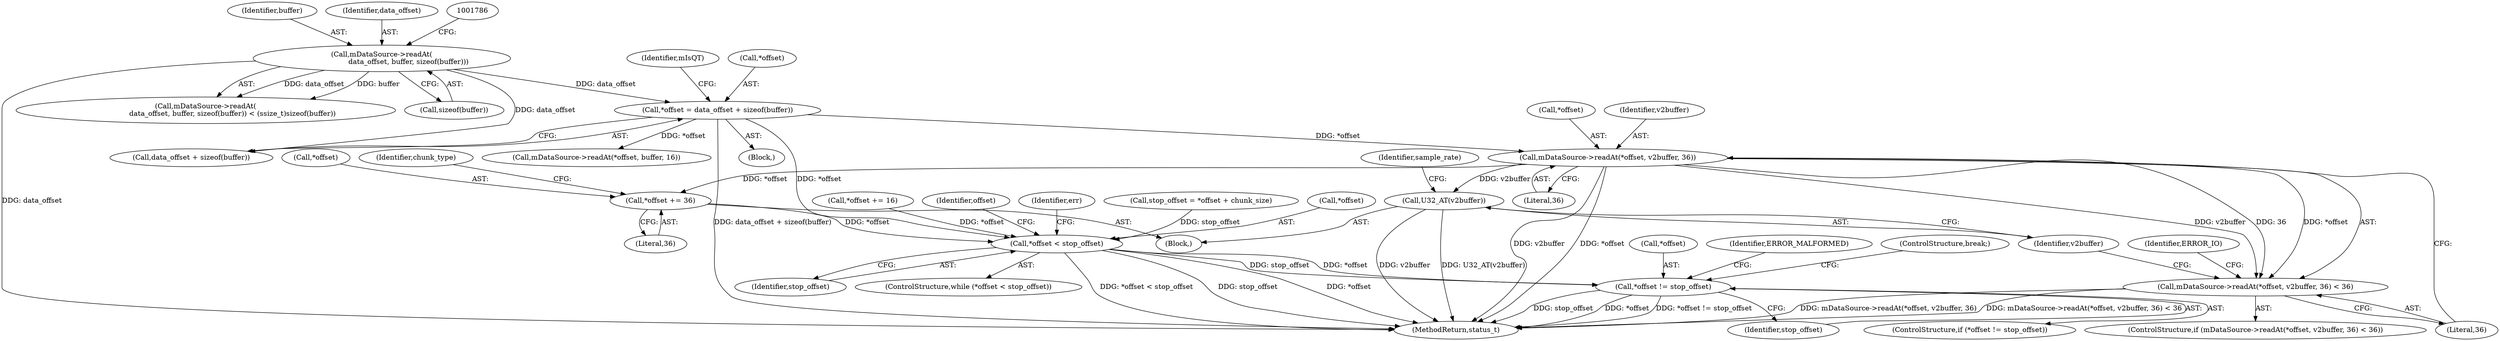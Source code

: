 digraph "0_Android_8a3a2f6ea7defe1a81bb32b3c9f3537f84749b9d@API" {
"1001911" [label="(Call,mDataSource->readAt(*offset, v2buffer, 36))"];
"1001847" [label="(Call,*offset = data_offset + sizeof(buffer))"];
"1001780" [label="(Call,mDataSource->readAt(\n                        data_offset, buffer, sizeof(buffer)))"];
"1001910" [label="(Call,mDataSource->readAt(*offset, v2buffer, 36) < 36)"];
"1001920" [label="(Call,U32_AT(v2buffer))"];
"1001967" [label="(Call,*offset += 36)"];
"1002003" [label="(Call,*offset < stop_offset)"];
"1002024" [label="(Call,*offset != stop_offset)"];
"1001872" [label="(Call,mDataSource->readAt(*offset, buffer, 16))"];
"1001915" [label="(Literal,36)"];
"1001973" [label="(Identifier,chunk_type)"];
"1002027" [label="(Identifier,stop_offset)"];
"1002010" [label="(Identifier,err)"];
"1001921" [label="(Identifier,v2buffer)"];
"1001920" [label="(Call,U32_AT(v2buffer))"];
"1001910" [label="(Call,mDataSource->readAt(*offset, v2buffer, 36) < 36)"];
"1001970" [label="(Literal,36)"];
"1002003" [label="(Call,*offset < stop_offset)"];
"1001911" [label="(Call,mDataSource->readAt(*offset, v2buffer, 36))"];
"1001847" [label="(Call,*offset = data_offset + sizeof(buffer))"];
"1002006" [label="(Identifier,stop_offset)"];
"1001841" [label="(Call,stop_offset = *offset + chunk_size)"];
"1002023" [label="(ControlStructure,if (*offset != stop_offset))"];
"1001780" [label="(Call,mDataSource->readAt(\n                        data_offset, buffer, sizeof(buffer)))"];
"1001912" [label="(Call,*offset)"];
"1002025" [label="(Call,*offset)"];
"1001923" [label="(Identifier,sample_rate)"];
"1001919" [label="(Identifier,ERROR_IO)"];
"1002030" [label="(Identifier,ERROR_MALFORMED)"];
"1001782" [label="(Identifier,buffer)"];
"1003923" [label="(MethodReturn,status_t)"];
"1001907" [label="(Block,)"];
"1001967" [label="(Call,*offset += 36)"];
"1001848" [label="(Call,*offset)"];
"1002031" [label="(ControlStructure,break;)"];
"1001779" [label="(Call,mDataSource->readAt(\n                        data_offset, buffer, sizeof(buffer)) < (ssize_t)sizeof(buffer))"];
"1001968" [label="(Call,*offset)"];
"1002002" [label="(ControlStructure,while (*offset < stop_offset))"];
"1001781" [label="(Identifier,data_offset)"];
"1001734" [label="(Block,)"];
"1002004" [label="(Call,*offset)"];
"1001850" [label="(Call,data_offset + sizeof(buffer))"];
"1001856" [label="(Identifier,mIsQT)"];
"1001914" [label="(Identifier,v2buffer)"];
"1002024" [label="(Call,*offset != stop_offset)"];
"1001898" [label="(Call,*offset += 16)"];
"1002026" [label="(Identifier,offset)"];
"1001909" [label="(ControlStructure,if (mDataSource->readAt(*offset, v2buffer, 36) < 36))"];
"1001916" [label="(Literal,36)"];
"1001783" [label="(Call,sizeof(buffer))"];
"1001911" -> "1001910"  [label="AST: "];
"1001911" -> "1001915"  [label="CFG: "];
"1001912" -> "1001911"  [label="AST: "];
"1001914" -> "1001911"  [label="AST: "];
"1001915" -> "1001911"  [label="AST: "];
"1001916" -> "1001911"  [label="CFG: "];
"1001911" -> "1003923"  [label="DDG: v2buffer"];
"1001911" -> "1003923"  [label="DDG: *offset"];
"1001911" -> "1001910"  [label="DDG: *offset"];
"1001911" -> "1001910"  [label="DDG: v2buffer"];
"1001911" -> "1001910"  [label="DDG: 36"];
"1001847" -> "1001911"  [label="DDG: *offset"];
"1001911" -> "1001920"  [label="DDG: v2buffer"];
"1001911" -> "1001967"  [label="DDG: *offset"];
"1001847" -> "1001734"  [label="AST: "];
"1001847" -> "1001850"  [label="CFG: "];
"1001848" -> "1001847"  [label="AST: "];
"1001850" -> "1001847"  [label="AST: "];
"1001856" -> "1001847"  [label="CFG: "];
"1001847" -> "1003923"  [label="DDG: data_offset + sizeof(buffer)"];
"1001780" -> "1001847"  [label="DDG: data_offset"];
"1001847" -> "1001872"  [label="DDG: *offset"];
"1001847" -> "1002003"  [label="DDG: *offset"];
"1001780" -> "1001779"  [label="AST: "];
"1001780" -> "1001783"  [label="CFG: "];
"1001781" -> "1001780"  [label="AST: "];
"1001782" -> "1001780"  [label="AST: "];
"1001783" -> "1001780"  [label="AST: "];
"1001786" -> "1001780"  [label="CFG: "];
"1001780" -> "1003923"  [label="DDG: data_offset"];
"1001780" -> "1001779"  [label="DDG: data_offset"];
"1001780" -> "1001779"  [label="DDG: buffer"];
"1001780" -> "1001850"  [label="DDG: data_offset"];
"1001910" -> "1001909"  [label="AST: "];
"1001910" -> "1001916"  [label="CFG: "];
"1001916" -> "1001910"  [label="AST: "];
"1001919" -> "1001910"  [label="CFG: "];
"1001921" -> "1001910"  [label="CFG: "];
"1001910" -> "1003923"  [label="DDG: mDataSource->readAt(*offset, v2buffer, 36)"];
"1001910" -> "1003923"  [label="DDG: mDataSource->readAt(*offset, v2buffer, 36) < 36"];
"1001920" -> "1001907"  [label="AST: "];
"1001920" -> "1001921"  [label="CFG: "];
"1001921" -> "1001920"  [label="AST: "];
"1001923" -> "1001920"  [label="CFG: "];
"1001920" -> "1003923"  [label="DDG: v2buffer"];
"1001920" -> "1003923"  [label="DDG: U32_AT(v2buffer)"];
"1001967" -> "1001907"  [label="AST: "];
"1001967" -> "1001970"  [label="CFG: "];
"1001968" -> "1001967"  [label="AST: "];
"1001970" -> "1001967"  [label="AST: "];
"1001973" -> "1001967"  [label="CFG: "];
"1001967" -> "1002003"  [label="DDG: *offset"];
"1002003" -> "1002002"  [label="AST: "];
"1002003" -> "1002006"  [label="CFG: "];
"1002004" -> "1002003"  [label="AST: "];
"1002006" -> "1002003"  [label="AST: "];
"1002010" -> "1002003"  [label="CFG: "];
"1002026" -> "1002003"  [label="CFG: "];
"1002003" -> "1003923"  [label="DDG: stop_offset"];
"1002003" -> "1003923"  [label="DDG: *offset"];
"1002003" -> "1003923"  [label="DDG: *offset < stop_offset"];
"1001898" -> "1002003"  [label="DDG: *offset"];
"1001841" -> "1002003"  [label="DDG: stop_offset"];
"1002003" -> "1002024"  [label="DDG: *offset"];
"1002003" -> "1002024"  [label="DDG: stop_offset"];
"1002024" -> "1002023"  [label="AST: "];
"1002024" -> "1002027"  [label="CFG: "];
"1002025" -> "1002024"  [label="AST: "];
"1002027" -> "1002024"  [label="AST: "];
"1002030" -> "1002024"  [label="CFG: "];
"1002031" -> "1002024"  [label="CFG: "];
"1002024" -> "1003923"  [label="DDG: stop_offset"];
"1002024" -> "1003923"  [label="DDG: *offset"];
"1002024" -> "1003923"  [label="DDG: *offset != stop_offset"];
}
